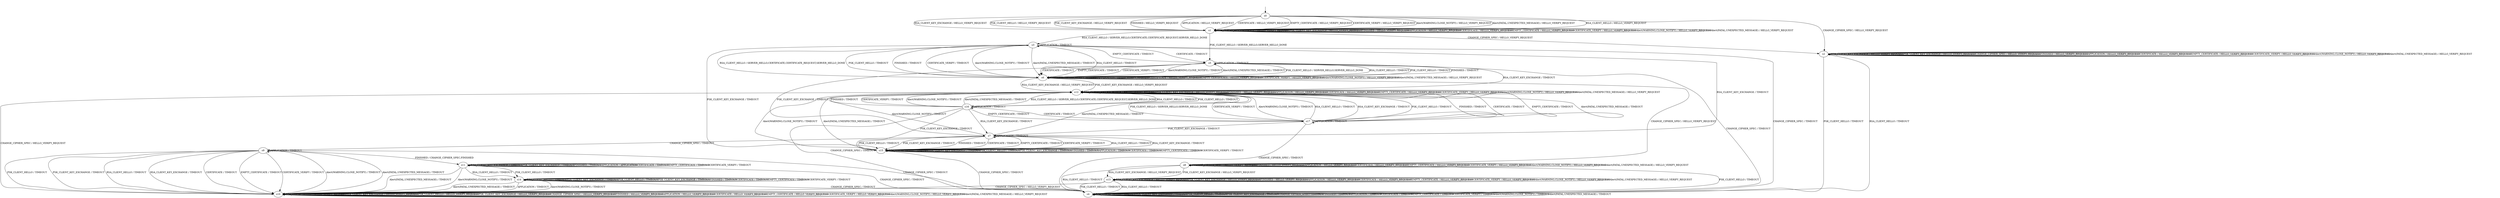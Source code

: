 digraph h5 {
s0 [label="s0"];
s1 [label="s1"];
s2 [label="s2"];
s3 [label="s3"];
s4 [label="s4"];
s5 [label="s5"];
s6 [label="s6"];
s7 [label="s7"];
s12 [label="s12"];
s15 [label="s15"];
s8 [label="s8"];
s9 [label="s9"];
s16 [label="s16"];
s17 [label="s17"];
s10 [label="s10"];
s11 [label="s11"];
s13 [label="s13"];
s14 [label="s14"];
s0 -> s1 [label="RSA_CLIENT_HELLO / HELLO_VERIFY_REQUEST"];
s0 -> s1 [label="RSA_CLIENT_KEY_EXCHANGE / HELLO_VERIFY_REQUEST"];
s0 -> s1 [label="PSK_CLIENT_HELLO / HELLO_VERIFY_REQUEST"];
s0 -> s1 [label="PSK_CLIENT_KEY_EXCHANGE / HELLO_VERIFY_REQUEST"];
s0 -> s2 [label="CHANGE_CIPHER_SPEC / HELLO_VERIFY_REQUEST"];
s0 -> s1 [label="FINISHED / HELLO_VERIFY_REQUEST"];
s0 -> s1 [label="APPLICATION / HELLO_VERIFY_REQUEST"];
s0 -> s1 [label="CERTIFICATE / HELLO_VERIFY_REQUEST"];
s0 -> s1 [label="EMPTY_CERTIFICATE / HELLO_VERIFY_REQUEST"];
s0 -> s1 [label="CERTIFICATE_VERIFY / HELLO_VERIFY_REQUEST"];
s0 -> s1 [label="Alert(WARNING,CLOSE_NOTIFY) / HELLO_VERIFY_REQUEST"];
s0 -> s1 [label="Alert(FATAL,UNEXPECTED_MESSAGE) / HELLO_VERIFY_REQUEST"];
s1 -> s3 [label="RSA_CLIENT_HELLO / SERVER_HELLO,CERTIFICATE,CERTIFICATE_REQUEST,SERVER_HELLO_DONE"];
s1 -> s1 [label="RSA_CLIENT_KEY_EXCHANGE / HELLO_VERIFY_REQUEST"];
s1 -> s5 [label="PSK_CLIENT_HELLO / SERVER_HELLO,SERVER_HELLO_DONE"];
s1 -> s1 [label="PSK_CLIENT_KEY_EXCHANGE / HELLO_VERIFY_REQUEST"];
s1 -> s2 [label="CHANGE_CIPHER_SPEC / HELLO_VERIFY_REQUEST"];
s1 -> s1 [label="FINISHED / HELLO_VERIFY_REQUEST"];
s1 -> s1 [label="APPLICATION / HELLO_VERIFY_REQUEST"];
s1 -> s1 [label="CERTIFICATE / HELLO_VERIFY_REQUEST"];
s1 -> s1 [label="EMPTY_CERTIFICATE / HELLO_VERIFY_REQUEST"];
s1 -> s1 [label="CERTIFICATE_VERIFY / HELLO_VERIFY_REQUEST"];
s1 -> s1 [label="Alert(WARNING,CLOSE_NOTIFY) / HELLO_VERIFY_REQUEST"];
s1 -> s1 [label="Alert(FATAL,UNEXPECTED_MESSAGE) / HELLO_VERIFY_REQUEST"];
s2 -> s4 [label="RSA_CLIENT_HELLO / TIMEOUT"];
s2 -> s2 [label="RSA_CLIENT_KEY_EXCHANGE / HELLO_VERIFY_REQUEST"];
s2 -> s4 [label="PSK_CLIENT_HELLO / TIMEOUT"];
s2 -> s2 [label="PSK_CLIENT_KEY_EXCHANGE / HELLO_VERIFY_REQUEST"];
s2 -> s2 [label="CHANGE_CIPHER_SPEC / HELLO_VERIFY_REQUEST"];
s2 -> s2 [label="FINISHED / HELLO_VERIFY_REQUEST"];
s2 -> s2 [label="APPLICATION / HELLO_VERIFY_REQUEST"];
s2 -> s2 [label="CERTIFICATE / HELLO_VERIFY_REQUEST"];
s2 -> s2 [label="EMPTY_CERTIFICATE / HELLO_VERIFY_REQUEST"];
s2 -> s2 [label="CERTIFICATE_VERIFY / HELLO_VERIFY_REQUEST"];
s2 -> s2 [label="Alert(WARNING,CLOSE_NOTIFY) / HELLO_VERIFY_REQUEST"];
s2 -> s2 [label="Alert(FATAL,UNEXPECTED_MESSAGE) / HELLO_VERIFY_REQUEST"];
s3 -> s6 [label="RSA_CLIENT_HELLO / TIMEOUT"];
s3 -> s7 [label="RSA_CLIENT_KEY_EXCHANGE / TIMEOUT"];
s3 -> s6 [label="PSK_CLIENT_HELLO / TIMEOUT"];
s3 -> s15 [label="PSK_CLIENT_KEY_EXCHANGE / TIMEOUT"];
s3 -> s4 [label="CHANGE_CIPHER_SPEC / TIMEOUT"];
s3 -> s6 [label="FINISHED / TIMEOUT"];
s3 -> s3 [label="APPLICATION / TIMEOUT"];
s3 -> s5 [label="CERTIFICATE / TIMEOUT"];
s3 -> s5 [label="EMPTY_CERTIFICATE / TIMEOUT"];
s3 -> s6 [label="CERTIFICATE_VERIFY / TIMEOUT"];
s3 -> s6 [label="Alert(WARNING,CLOSE_NOTIFY) / TIMEOUT"];
s3 -> s6 [label="Alert(FATAL,UNEXPECTED_MESSAGE) / TIMEOUT"];
s4 -> s4 [label="RSA_CLIENT_HELLO / TIMEOUT"];
s4 -> s4 [label="RSA_CLIENT_KEY_EXCHANGE / TIMEOUT"];
s4 -> s4 [label="PSK_CLIENT_HELLO / TIMEOUT"];
s4 -> s4 [label="PSK_CLIENT_KEY_EXCHANGE / TIMEOUT"];
s4 -> s4 [label="CHANGE_CIPHER_SPEC / TIMEOUT"];
s4 -> s4 [label="FINISHED / TIMEOUT"];
s4 -> s4 [label="APPLICATION / TIMEOUT"];
s4 -> s4 [label="CERTIFICATE / TIMEOUT"];
s4 -> s4 [label="EMPTY_CERTIFICATE / TIMEOUT"];
s4 -> s4 [label="CERTIFICATE_VERIFY / TIMEOUT"];
s4 -> s4 [label="Alert(WARNING,CLOSE_NOTIFY) / TIMEOUT"];
s4 -> s4 [label="Alert(FATAL,UNEXPECTED_MESSAGE) / TIMEOUT"];
s5 -> s6 [label="RSA_CLIENT_HELLO / TIMEOUT"];
s5 -> s12 [label="RSA_CLIENT_KEY_EXCHANGE / TIMEOUT"];
s5 -> s6 [label="PSK_CLIENT_HELLO / TIMEOUT"];
s5 -> s7 [label="PSK_CLIENT_KEY_EXCHANGE / TIMEOUT"];
s5 -> s4 [label="CHANGE_CIPHER_SPEC / TIMEOUT"];
s5 -> s6 [label="FINISHED / TIMEOUT"];
s5 -> s5 [label="APPLICATION / TIMEOUT"];
s5 -> s6 [label="CERTIFICATE / TIMEOUT"];
s5 -> s6 [label="EMPTY_CERTIFICATE / TIMEOUT"];
s5 -> s6 [label="CERTIFICATE_VERIFY / TIMEOUT"];
s5 -> s6 [label="Alert(WARNING,CLOSE_NOTIFY) / TIMEOUT"];
s5 -> s6 [label="Alert(FATAL,UNEXPECTED_MESSAGE) / TIMEOUT"];
s6 -> s3 [label="RSA_CLIENT_HELLO / SERVER_HELLO,CERTIFICATE,CERTIFICATE_REQUEST,SERVER_HELLO_DONE"];
s6 -> s12 [label="RSA_CLIENT_KEY_EXCHANGE / HELLO_VERIFY_REQUEST"];
s6 -> s5 [label="PSK_CLIENT_HELLO / SERVER_HELLO,SERVER_HELLO_DONE"];
s6 -> s12 [label="PSK_CLIENT_KEY_EXCHANGE / HELLO_VERIFY_REQUEST"];
s6 -> s8 [label="CHANGE_CIPHER_SPEC / HELLO_VERIFY_REQUEST"];
s6 -> s6 [label="FINISHED / HELLO_VERIFY_REQUEST"];
s6 -> s6 [label="APPLICATION / HELLO_VERIFY_REQUEST"];
s6 -> s6 [label="CERTIFICATE / HELLO_VERIFY_REQUEST"];
s6 -> s6 [label="EMPTY_CERTIFICATE / HELLO_VERIFY_REQUEST"];
s6 -> s6 [label="CERTIFICATE_VERIFY / HELLO_VERIFY_REQUEST"];
s6 -> s6 [label="Alert(WARNING,CLOSE_NOTIFY) / HELLO_VERIFY_REQUEST"];
s6 -> s6 [label="Alert(FATAL,UNEXPECTED_MESSAGE) / HELLO_VERIFY_REQUEST"];
s7 -> s15 [label="RSA_CLIENT_HELLO / TIMEOUT"];
s7 -> s15 [label="RSA_CLIENT_KEY_EXCHANGE / TIMEOUT"];
s7 -> s15 [label="PSK_CLIENT_HELLO / TIMEOUT"];
s7 -> s15 [label="PSK_CLIENT_KEY_EXCHANGE / TIMEOUT"];
s7 -> s9 [label="CHANGE_CIPHER_SPEC / TIMEOUT"];
s7 -> s15 [label="FINISHED / TIMEOUT"];
s7 -> s7 [label="APPLICATION / TIMEOUT"];
s7 -> s15 [label="CERTIFICATE / TIMEOUT"];
s7 -> s15 [label="EMPTY_CERTIFICATE / TIMEOUT"];
s7 -> s15 [label="CERTIFICATE_VERIFY / TIMEOUT"];
s7 -> s12 [label="Alert(WARNING,CLOSE_NOTIFY) / TIMEOUT"];
s7 -> s12 [label="Alert(FATAL,UNEXPECTED_MESSAGE) / TIMEOUT"];
s12 -> s16 [label="RSA_CLIENT_HELLO / SERVER_HELLO,CERTIFICATE,CERTIFICATE_REQUEST,SERVER_HELLO_DONE"];
s12 -> s12 [label="RSA_CLIENT_KEY_EXCHANGE / HELLO_VERIFY_REQUEST"];
s12 -> s17 [label="PSK_CLIENT_HELLO / SERVER_HELLO,SERVER_HELLO_DONE"];
s12 -> s12 [label="PSK_CLIENT_KEY_EXCHANGE / HELLO_VERIFY_REQUEST"];
s12 -> s10 [label="CHANGE_CIPHER_SPEC / HELLO_VERIFY_REQUEST"];
s12 -> s12 [label="FINISHED / HELLO_VERIFY_REQUEST"];
s12 -> s12 [label="APPLICATION / HELLO_VERIFY_REQUEST"];
s12 -> s12 [label="CERTIFICATE / HELLO_VERIFY_REQUEST"];
s12 -> s12 [label="EMPTY_CERTIFICATE / HELLO_VERIFY_REQUEST"];
s12 -> s12 [label="CERTIFICATE_VERIFY / HELLO_VERIFY_REQUEST"];
s12 -> s12 [label="Alert(WARNING,CLOSE_NOTIFY) / HELLO_VERIFY_REQUEST"];
s12 -> s12 [label="Alert(FATAL,UNEXPECTED_MESSAGE) / HELLO_VERIFY_REQUEST"];
s15 -> s15 [label="RSA_CLIENT_HELLO / TIMEOUT"];
s15 -> s15 [label="RSA_CLIENT_KEY_EXCHANGE / TIMEOUT"];
s15 -> s15 [label="PSK_CLIENT_HELLO / TIMEOUT"];
s15 -> s15 [label="PSK_CLIENT_KEY_EXCHANGE / TIMEOUT"];
s15 -> s4 [label="CHANGE_CIPHER_SPEC / TIMEOUT"];
s15 -> s15 [label="FINISHED / TIMEOUT"];
s15 -> s15 [label="APPLICATION / TIMEOUT"];
s15 -> s15 [label="CERTIFICATE / TIMEOUT"];
s15 -> s15 [label="EMPTY_CERTIFICATE / TIMEOUT"];
s15 -> s15 [label="CERTIFICATE_VERIFY / TIMEOUT"];
s15 -> s12 [label="Alert(WARNING,CLOSE_NOTIFY) / TIMEOUT"];
s15 -> s12 [label="Alert(FATAL,UNEXPECTED_MESSAGE) / TIMEOUT"];
s8 -> s4 [label="RSA_CLIENT_HELLO / TIMEOUT"];
s8 -> s13 [label="RSA_CLIENT_KEY_EXCHANGE / HELLO_VERIFY_REQUEST"];
s8 -> s4 [label="PSK_CLIENT_HELLO / TIMEOUT"];
s8 -> s13 [label="PSK_CLIENT_KEY_EXCHANGE / HELLO_VERIFY_REQUEST"];
s8 -> s8 [label="CHANGE_CIPHER_SPEC / HELLO_VERIFY_REQUEST"];
s8 -> s8 [label="FINISHED / HELLO_VERIFY_REQUEST"];
s8 -> s8 [label="APPLICATION / HELLO_VERIFY_REQUEST"];
s8 -> s8 [label="CERTIFICATE / HELLO_VERIFY_REQUEST"];
s8 -> s8 [label="EMPTY_CERTIFICATE / HELLO_VERIFY_REQUEST"];
s8 -> s8 [label="CERTIFICATE_VERIFY / HELLO_VERIFY_REQUEST"];
s8 -> s8 [label="Alert(WARNING,CLOSE_NOTIFY) / HELLO_VERIFY_REQUEST"];
s8 -> s8 [label="Alert(FATAL,UNEXPECTED_MESSAGE) / HELLO_VERIFY_REQUEST"];
s9 -> s10 [label="RSA_CLIENT_HELLO / TIMEOUT"];
s9 -> s10 [label="RSA_CLIENT_KEY_EXCHANGE / TIMEOUT"];
s9 -> s10 [label="PSK_CLIENT_HELLO / TIMEOUT"];
s9 -> s10 [label="PSK_CLIENT_KEY_EXCHANGE / TIMEOUT"];
s9 -> s4 [label="CHANGE_CIPHER_SPEC / TIMEOUT"];
s9 -> s11 [label="FINISHED / CHANGE_CIPHER_SPEC,FINISHED"];
s9 -> s9 [label="APPLICATION / TIMEOUT"];
s9 -> s10 [label="CERTIFICATE / TIMEOUT"];
s9 -> s10 [label="EMPTY_CERTIFICATE / TIMEOUT"];
s9 -> s10 [label="CERTIFICATE_VERIFY / TIMEOUT"];
s9 -> s10 [label="Alert(WARNING,CLOSE_NOTIFY) / TIMEOUT"];
s9 -> s10 [label="Alert(FATAL,UNEXPECTED_MESSAGE) / TIMEOUT"];
s16 -> s12 [label="RSA_CLIENT_HELLO / TIMEOUT"];
s16 -> s7 [label="RSA_CLIENT_KEY_EXCHANGE / TIMEOUT"];
s16 -> s12 [label="PSK_CLIENT_HELLO / TIMEOUT"];
s16 -> s15 [label="PSK_CLIENT_KEY_EXCHANGE / TIMEOUT"];
s16 -> s4 [label="CHANGE_CIPHER_SPEC / TIMEOUT"];
s16 -> s12 [label="FINISHED / TIMEOUT"];
s16 -> s16 [label="APPLICATION / TIMEOUT"];
s16 -> s17 [label="CERTIFICATE / TIMEOUT"];
s16 -> s17 [label="EMPTY_CERTIFICATE / TIMEOUT"];
s16 -> s12 [label="CERTIFICATE_VERIFY / TIMEOUT"];
s16 -> s12 [label="Alert(WARNING,CLOSE_NOTIFY) / TIMEOUT"];
s16 -> s12 [label="Alert(FATAL,UNEXPECTED_MESSAGE) / TIMEOUT"];
s17 -> s12 [label="RSA_CLIENT_HELLO / TIMEOUT"];
s17 -> s12 [label="RSA_CLIENT_KEY_EXCHANGE / TIMEOUT"];
s17 -> s12 [label="PSK_CLIENT_HELLO / TIMEOUT"];
s17 -> s7 [label="PSK_CLIENT_KEY_EXCHANGE / TIMEOUT"];
s17 -> s4 [label="CHANGE_CIPHER_SPEC / TIMEOUT"];
s17 -> s12 [label="FINISHED / TIMEOUT"];
s17 -> s17 [label="APPLICATION / TIMEOUT"];
s17 -> s12 [label="CERTIFICATE / TIMEOUT"];
s17 -> s12 [label="EMPTY_CERTIFICATE / TIMEOUT"];
s17 -> s12 [label="CERTIFICATE_VERIFY / TIMEOUT"];
s17 -> s12 [label="Alert(WARNING,CLOSE_NOTIFY) / TIMEOUT"];
s17 -> s12 [label="Alert(FATAL,UNEXPECTED_MESSAGE) / TIMEOUT"];
s10 -> s10 [label="RSA_CLIENT_HELLO / HELLO_VERIFY_REQUEST"];
s10 -> s10 [label="RSA_CLIENT_KEY_EXCHANGE / HELLO_VERIFY_REQUEST"];
s10 -> s10 [label="PSK_CLIENT_HELLO / HELLO_VERIFY_REQUEST"];
s10 -> s10 [label="PSK_CLIENT_KEY_EXCHANGE / HELLO_VERIFY_REQUEST"];
s10 -> s10 [label="CHANGE_CIPHER_SPEC / HELLO_VERIFY_REQUEST"];
s10 -> s10 [label="FINISHED / HELLO_VERIFY_REQUEST"];
s10 -> s10 [label="APPLICATION / HELLO_VERIFY_REQUEST"];
s10 -> s10 [label="CERTIFICATE / HELLO_VERIFY_REQUEST"];
s10 -> s10 [label="EMPTY_CERTIFICATE / HELLO_VERIFY_REQUEST"];
s10 -> s10 [label="CERTIFICATE_VERIFY / HELLO_VERIFY_REQUEST"];
s10 -> s10 [label="Alert(WARNING,CLOSE_NOTIFY) / HELLO_VERIFY_REQUEST"];
s10 -> s10 [label="Alert(FATAL,UNEXPECTED_MESSAGE) / HELLO_VERIFY_REQUEST"];
s11 -> s14 [label="RSA_CLIENT_HELLO / TIMEOUT"];
s11 -> s11 [label="RSA_CLIENT_KEY_EXCHANGE / TIMEOUT"];
s11 -> s14 [label="PSK_CLIENT_HELLO / TIMEOUT"];
s11 -> s11 [label="PSK_CLIENT_KEY_EXCHANGE / TIMEOUT"];
s11 -> s4 [label="CHANGE_CIPHER_SPEC / TIMEOUT"];
s11 -> s11 [label="FINISHED / TIMEOUT"];
s11 -> s11 [label="APPLICATION / APPLICATION"];
s11 -> s11 [label="CERTIFICATE / TIMEOUT"];
s11 -> s11 [label="EMPTY_CERTIFICATE / TIMEOUT"];
s11 -> s11 [label="CERTIFICATE_VERIFY / TIMEOUT"];
s11 -> s10 [label="Alert(WARNING,CLOSE_NOTIFY) / TIMEOUT"];
s11 -> s10 [label="Alert(FATAL,UNEXPECTED_MESSAGE) / TIMEOUT"];
s13 -> s4 [label="RSA_CLIENT_HELLO / TIMEOUT"];
s13 -> s13 [label="RSA_CLIENT_KEY_EXCHANGE / HELLO_VERIFY_REQUEST"];
s13 -> s4 [label="PSK_CLIENT_HELLO / TIMEOUT"];
s13 -> s13 [label="PSK_CLIENT_KEY_EXCHANGE / HELLO_VERIFY_REQUEST"];
s13 -> s10 [label="CHANGE_CIPHER_SPEC / HELLO_VERIFY_REQUEST"];
s13 -> s13 [label="FINISHED / HELLO_VERIFY_REQUEST"];
s13 -> s13 [label="APPLICATION / HELLO_VERIFY_REQUEST"];
s13 -> s13 [label="CERTIFICATE / HELLO_VERIFY_REQUEST"];
s13 -> s13 [label="EMPTY_CERTIFICATE / HELLO_VERIFY_REQUEST"];
s13 -> s13 [label="CERTIFICATE_VERIFY / HELLO_VERIFY_REQUEST"];
s13 -> s13 [label="Alert(WARNING,CLOSE_NOTIFY) / HELLO_VERIFY_REQUEST"];
s13 -> s13 [label="Alert(FATAL,UNEXPECTED_MESSAGE) / HELLO_VERIFY_REQUEST"];
s14 -> s14 [label="RSA_CLIENT_HELLO / TIMEOUT"];
s14 -> s14 [label="RSA_CLIENT_KEY_EXCHANGE / TIMEOUT"];
s14 -> s14 [label="PSK_CLIENT_HELLO / TIMEOUT"];
s14 -> s14 [label="PSK_CLIENT_KEY_EXCHANGE / TIMEOUT"];
s14 -> s4 [label="CHANGE_CIPHER_SPEC / TIMEOUT"];
s14 -> s14 [label="FINISHED / TIMEOUT"];
s14 -> s10 [label="APPLICATION / TIMEOUT"];
s14 -> s14 [label="CERTIFICATE / TIMEOUT"];
s14 -> s14 [label="EMPTY_CERTIFICATE / TIMEOUT"];
s14 -> s14 [label="CERTIFICATE_VERIFY / TIMEOUT"];
s14 -> s10 [label="Alert(WARNING,CLOSE_NOTIFY) / TIMEOUT"];
s14 -> s10 [label="Alert(FATAL,UNEXPECTED_MESSAGE) / TIMEOUT"];
__start0 [shape=none, label=""];
__start0 -> s0 [label=""];
}
